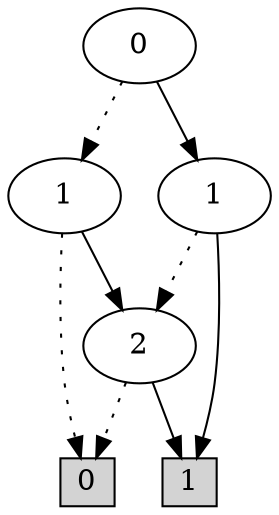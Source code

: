 digraph G {
0 [shape=box, label="0", style=filled, shape=box, height=0.3, width=0.3];
1 [shape=box, label="1", style=filled, shape=box, height=0.3, width=0.3];
2 [label="0"];
2 -> 3 [style=dotted];
2 -> 4 [style=filled];
3 [label="1"];
3 -> 0 [style=dotted];
3 -> 5 [style=filled];
5 [label="2"];
5 -> 0 [style=dotted];
5 -> 1 [style=filled];
4 [label="1"];
4 -> 5 [style=dotted];
4 -> 1 [style=filled];
}
